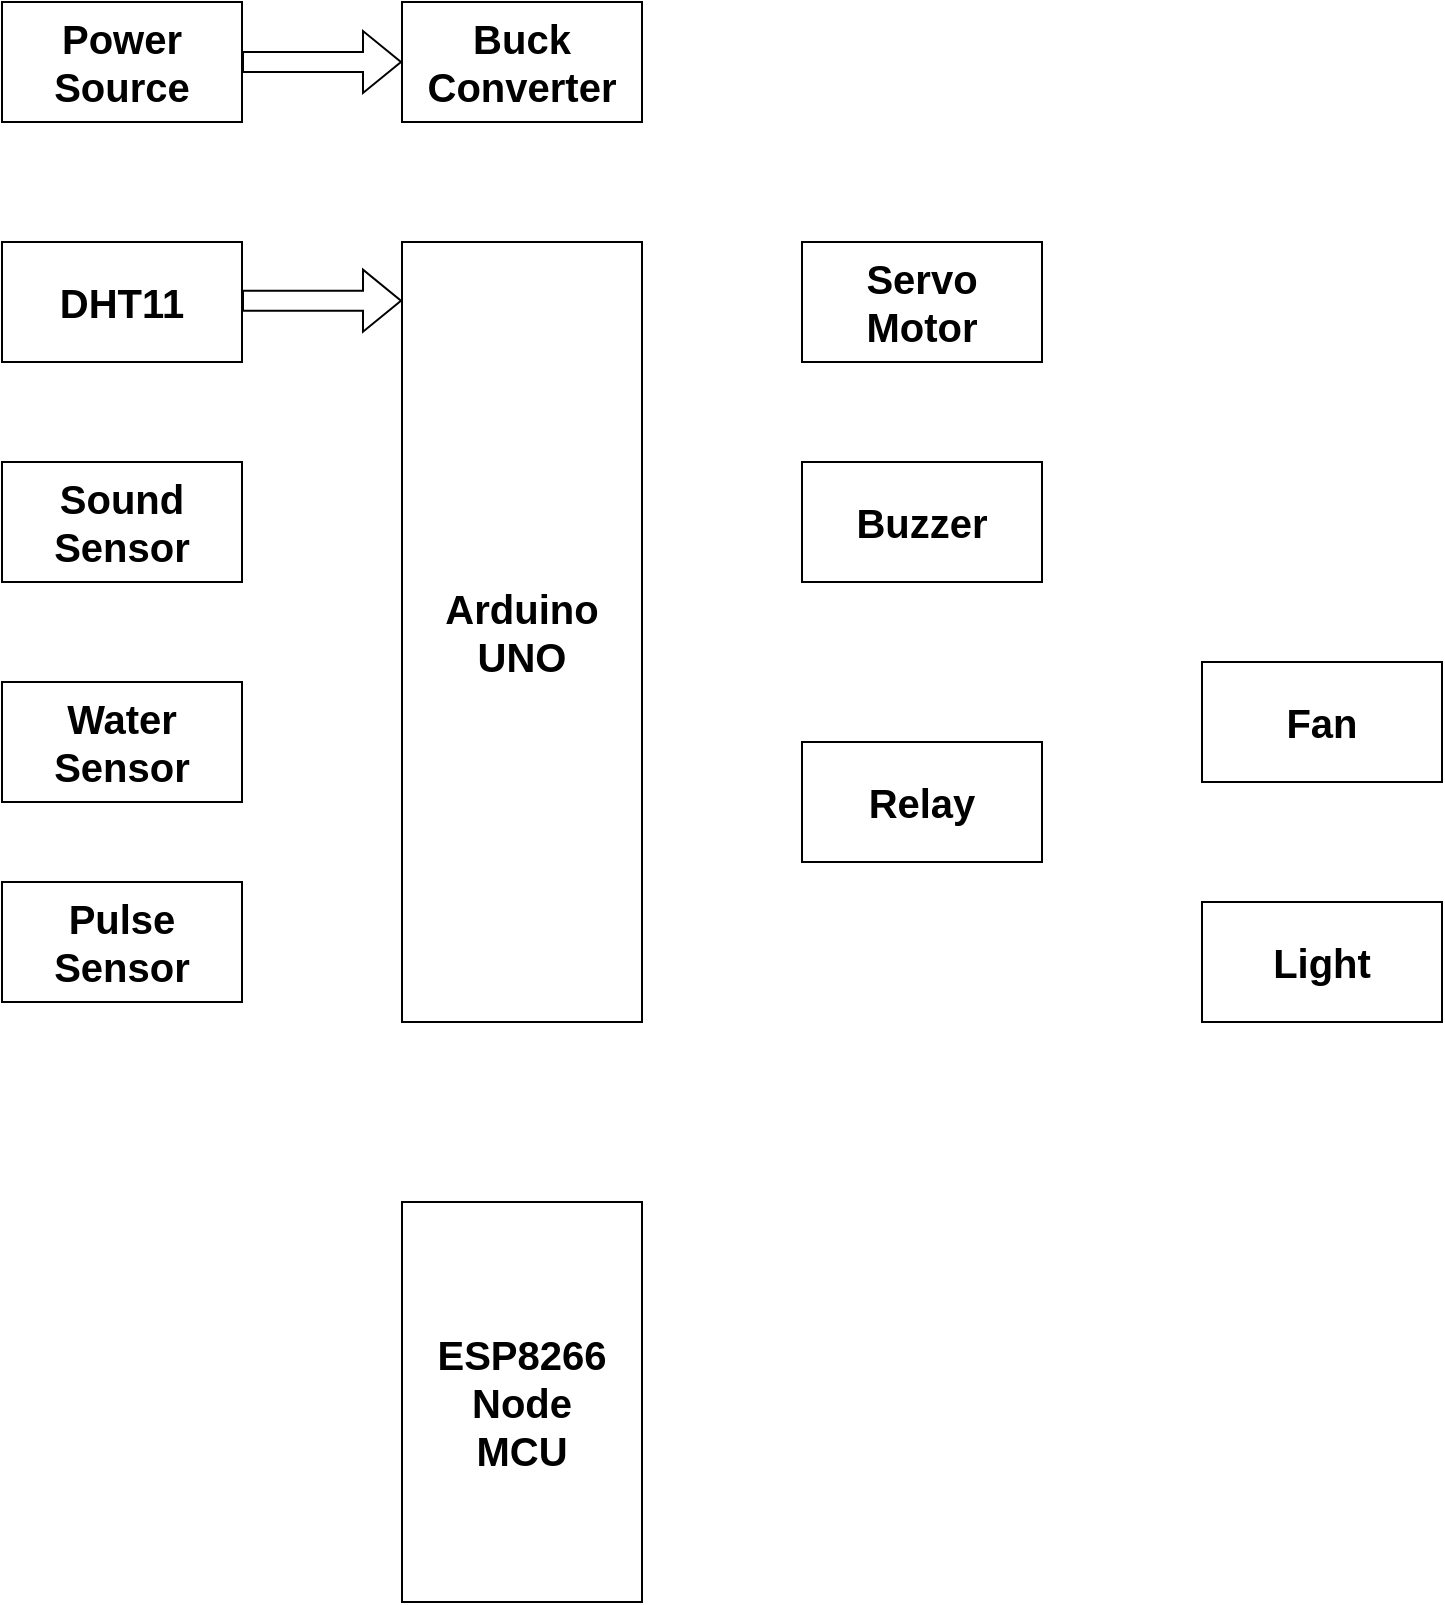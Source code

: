 <mxfile version="21.2.9" type="github">
  <diagram name="Page-1" id="_eYky49oh_aRnWC4uPN3">
    <mxGraphModel dx="1347" dy="733" grid="1" gridSize="10" guides="1" tooltips="1" connect="1" arrows="1" fold="1" page="1" pageScale="1" pageWidth="850" pageHeight="1100" math="0" shadow="0">
      <root>
        <mxCell id="0" />
        <mxCell id="1" parent="0" />
        <mxCell id="3Ln_8HTyMzmLPe3W3y0n-1" value="" style="rounded=0;whiteSpace=wrap;html=1;" vertex="1" parent="1">
          <mxGeometry x="60" y="40" width="120" height="60" as="geometry" />
        </mxCell>
        <mxCell id="3Ln_8HTyMzmLPe3W3y0n-2" value="" style="rounded=0;whiteSpace=wrap;html=1;" vertex="1" parent="1">
          <mxGeometry x="260" y="40" width="120" height="60" as="geometry" />
        </mxCell>
        <mxCell id="3Ln_8HTyMzmLPe3W3y0n-3" value="" style="rounded=0;whiteSpace=wrap;html=1;" vertex="1" parent="1">
          <mxGeometry x="260" y="160" width="120" height="390" as="geometry" />
        </mxCell>
        <mxCell id="3Ln_8HTyMzmLPe3W3y0n-4" value="&lt;font style=&quot;font-size: 20px;&quot;&gt;&lt;b&gt;Arduino UNO&lt;/b&gt;&lt;/font&gt;" style="text;strokeColor=none;align=center;fillColor=none;html=1;verticalAlign=middle;whiteSpace=wrap;rounded=0;" vertex="1" parent="1">
          <mxGeometry x="290" y="340" width="60" height="30" as="geometry" />
        </mxCell>
        <mxCell id="3Ln_8HTyMzmLPe3W3y0n-5" value="&lt;b&gt;&lt;font style=&quot;font-size: 20px;&quot;&gt;Power Source&lt;/font&gt;&lt;/b&gt;" style="text;strokeColor=none;align=center;fillColor=none;html=1;verticalAlign=middle;whiteSpace=wrap;rounded=0;" vertex="1" parent="1">
          <mxGeometry x="90" y="55" width="60" height="30" as="geometry" />
        </mxCell>
        <mxCell id="3Ln_8HTyMzmLPe3W3y0n-6" value="&lt;b&gt;&lt;font style=&quot;font-size: 20px;&quot;&gt;Buck Converter&lt;/font&gt;&lt;/b&gt;" style="text;strokeColor=none;align=center;fillColor=none;html=1;verticalAlign=middle;whiteSpace=wrap;rounded=0;" vertex="1" parent="1">
          <mxGeometry x="290" y="55" width="60" height="30" as="geometry" />
        </mxCell>
        <mxCell id="3Ln_8HTyMzmLPe3W3y0n-7" value="" style="rounded=0;whiteSpace=wrap;html=1;" vertex="1" parent="1">
          <mxGeometry x="60" y="160" width="120" height="60" as="geometry" />
        </mxCell>
        <mxCell id="3Ln_8HTyMzmLPe3W3y0n-8" value="" style="rounded=0;whiteSpace=wrap;html=1;" vertex="1" parent="1">
          <mxGeometry x="60" y="270" width="120" height="60" as="geometry" />
        </mxCell>
        <mxCell id="3Ln_8HTyMzmLPe3W3y0n-9" value="" style="rounded=0;whiteSpace=wrap;html=1;" vertex="1" parent="1">
          <mxGeometry x="60" y="380" width="120" height="60" as="geometry" />
        </mxCell>
        <mxCell id="3Ln_8HTyMzmLPe3W3y0n-10" value="" style="rounded=0;whiteSpace=wrap;html=1;" vertex="1" parent="1">
          <mxGeometry x="60" y="480" width="120" height="60" as="geometry" />
        </mxCell>
        <mxCell id="3Ln_8HTyMzmLPe3W3y0n-11" value="&lt;b&gt;&lt;font style=&quot;font-size: 20px;&quot;&gt;DHT11&lt;/font&gt;&lt;/b&gt;" style="text;strokeColor=none;align=center;fillColor=none;html=1;verticalAlign=middle;whiteSpace=wrap;rounded=0;" vertex="1" parent="1">
          <mxGeometry x="90" y="175" width="60" height="30" as="geometry" />
        </mxCell>
        <mxCell id="3Ln_8HTyMzmLPe3W3y0n-12" value="&lt;font style=&quot;font-size: 20px;&quot;&gt;&lt;b&gt;Sound Sensor&lt;/b&gt;&lt;/font&gt;" style="text;strokeColor=none;align=center;fillColor=none;html=1;verticalAlign=middle;whiteSpace=wrap;rounded=0;" vertex="1" parent="1">
          <mxGeometry x="90" y="285" width="60" height="30" as="geometry" />
        </mxCell>
        <mxCell id="3Ln_8HTyMzmLPe3W3y0n-13" value="&lt;b&gt;&lt;font style=&quot;font-size: 20px;&quot;&gt;Water Sensor&lt;/font&gt;&lt;/b&gt;" style="text;strokeColor=none;align=center;fillColor=none;html=1;verticalAlign=middle;whiteSpace=wrap;rounded=0;" vertex="1" parent="1">
          <mxGeometry x="90" y="395" width="60" height="30" as="geometry" />
        </mxCell>
        <mxCell id="3Ln_8HTyMzmLPe3W3y0n-14" value="&lt;b&gt;&lt;font style=&quot;font-size: 20px;&quot;&gt;Pulse Sensor&lt;/font&gt;&lt;/b&gt;" style="text;strokeColor=none;align=center;fillColor=none;html=1;verticalAlign=middle;whiteSpace=wrap;rounded=0;" vertex="1" parent="1">
          <mxGeometry x="90" y="495" width="60" height="30" as="geometry" />
        </mxCell>
        <mxCell id="3Ln_8HTyMzmLPe3W3y0n-16" value="" style="rounded=0;whiteSpace=wrap;html=1;" vertex="1" parent="1">
          <mxGeometry x="260" y="640" width="120" height="200" as="geometry" />
        </mxCell>
        <mxCell id="3Ln_8HTyMzmLPe3W3y0n-17" value="&lt;b&gt;&lt;font style=&quot;font-size: 20px;&quot;&gt;ESP8266 Node MCU&lt;/font&gt;&lt;/b&gt;" style="text;strokeColor=none;align=center;fillColor=none;html=1;verticalAlign=middle;whiteSpace=wrap;rounded=0;" vertex="1" parent="1">
          <mxGeometry x="290" y="725" width="60" height="30" as="geometry" />
        </mxCell>
        <mxCell id="3Ln_8HTyMzmLPe3W3y0n-18" value="" style="rounded=0;whiteSpace=wrap;html=1;" vertex="1" parent="1">
          <mxGeometry x="460" y="160" width="120" height="60" as="geometry" />
        </mxCell>
        <mxCell id="3Ln_8HTyMzmLPe3W3y0n-19" value="" style="rounded=0;whiteSpace=wrap;html=1;" vertex="1" parent="1">
          <mxGeometry x="460" y="270" width="120" height="60" as="geometry" />
        </mxCell>
        <mxCell id="3Ln_8HTyMzmLPe3W3y0n-21" value="" style="rounded=0;whiteSpace=wrap;html=1;" vertex="1" parent="1">
          <mxGeometry x="460" y="410" width="120" height="60" as="geometry" />
        </mxCell>
        <mxCell id="3Ln_8HTyMzmLPe3W3y0n-22" value="" style="rounded=0;whiteSpace=wrap;html=1;" vertex="1" parent="1">
          <mxGeometry x="660" y="370" width="120" height="60" as="geometry" />
        </mxCell>
        <mxCell id="3Ln_8HTyMzmLPe3W3y0n-23" value="" style="rounded=0;whiteSpace=wrap;html=1;" vertex="1" parent="1">
          <mxGeometry x="660" y="490" width="120" height="60" as="geometry" />
        </mxCell>
        <mxCell id="3Ln_8HTyMzmLPe3W3y0n-24" value="&lt;b&gt;&lt;font style=&quot;font-size: 20px;&quot;&gt;Servo Motor&lt;/font&gt;&lt;/b&gt;" style="text;strokeColor=none;align=center;fillColor=none;html=1;verticalAlign=middle;whiteSpace=wrap;rounded=0;" vertex="1" parent="1">
          <mxGeometry x="490" y="175" width="60" height="30" as="geometry" />
        </mxCell>
        <mxCell id="3Ln_8HTyMzmLPe3W3y0n-25" value="&lt;b&gt;&lt;font style=&quot;font-size: 20px;&quot;&gt;Buzzer&lt;/font&gt;&lt;/b&gt;" style="text;strokeColor=none;align=center;fillColor=none;html=1;verticalAlign=middle;whiteSpace=wrap;rounded=0;" vertex="1" parent="1">
          <mxGeometry x="490" y="285" width="60" height="30" as="geometry" />
        </mxCell>
        <mxCell id="3Ln_8HTyMzmLPe3W3y0n-26" value="&lt;b&gt;&lt;font style=&quot;font-size: 20px;&quot;&gt;Relay&lt;/font&gt;&lt;/b&gt;" style="text;strokeColor=none;align=center;fillColor=none;html=1;verticalAlign=middle;whiteSpace=wrap;rounded=0;" vertex="1" parent="1">
          <mxGeometry x="490" y="425" width="60" height="30" as="geometry" />
        </mxCell>
        <mxCell id="3Ln_8HTyMzmLPe3W3y0n-27" value="&lt;b&gt;&lt;font style=&quot;font-size: 20px;&quot;&gt;Fan&lt;/font&gt;&lt;/b&gt;" style="text;strokeColor=none;align=center;fillColor=none;html=1;verticalAlign=middle;whiteSpace=wrap;rounded=0;" vertex="1" parent="1">
          <mxGeometry x="690" y="385" width="60" height="30" as="geometry" />
        </mxCell>
        <mxCell id="3Ln_8HTyMzmLPe3W3y0n-28" value="&lt;font style=&quot;font-size: 20px;&quot;&gt;&lt;b&gt;Light&lt;/b&gt;&lt;/font&gt;" style="text;strokeColor=none;align=center;fillColor=none;html=1;verticalAlign=middle;whiteSpace=wrap;rounded=0;" vertex="1" parent="1">
          <mxGeometry x="690" y="505" width="60" height="30" as="geometry" />
        </mxCell>
        <mxCell id="3Ln_8HTyMzmLPe3W3y0n-29" value="" style="shape=flexArrow;endArrow=classic;html=1;rounded=0;entryX=0;entryY=0.5;entryDx=0;entryDy=0;exitX=1;exitY=0.5;exitDx=0;exitDy=0;" edge="1" parent="1" source="3Ln_8HTyMzmLPe3W3y0n-1" target="3Ln_8HTyMzmLPe3W3y0n-2">
          <mxGeometry width="50" height="50" relative="1" as="geometry">
            <mxPoint x="190" y="110" as="sourcePoint" />
            <mxPoint x="240" y="60" as="targetPoint" />
          </mxGeometry>
        </mxCell>
        <mxCell id="3Ln_8HTyMzmLPe3W3y0n-31" value="" style="shape=flexArrow;endArrow=classic;html=1;rounded=0;entryX=0;entryY=0.5;entryDx=0;entryDy=0;exitX=1;exitY=0.5;exitDx=0;exitDy=0;" edge="1" parent="1">
          <mxGeometry width="50" height="50" relative="1" as="geometry">
            <mxPoint x="180" y="189.33" as="sourcePoint" />
            <mxPoint x="260" y="189.33" as="targetPoint" />
          </mxGeometry>
        </mxCell>
      </root>
    </mxGraphModel>
  </diagram>
</mxfile>
